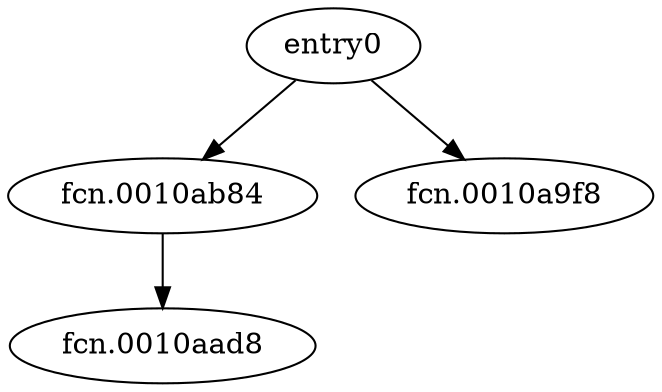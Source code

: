 digraph code {
  "0x0010a8c8" [label="entry0"];
  "0x0010a8c8" -> "0x0010ab84";
  "0x0010ab84" [label="fcn.0010ab84"];
  "0x0010a8c8" -> "0x0010a9f8";
  "0x0010a9f8" [label="fcn.0010a9f8"];
  "0x0010ab84" [label="fcn.0010ab84"];
  "0x0010ab84" -> "0x0010aad8";
  "0x0010aad8" [label="fcn.0010aad8"];
}
